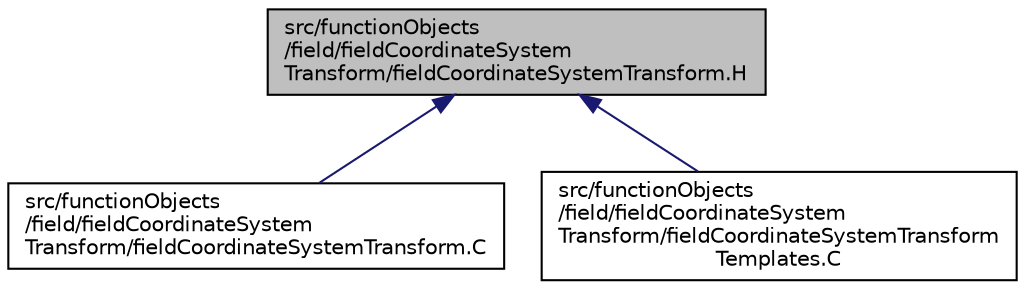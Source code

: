 digraph "src/functionObjects/field/fieldCoordinateSystemTransform/fieldCoordinateSystemTransform.H"
{
  bgcolor="transparent";
  edge [fontname="Helvetica",fontsize="10",labelfontname="Helvetica",labelfontsize="10"];
  node [fontname="Helvetica",fontsize="10",shape=record];
  Node1 [label="src/functionObjects\l/field/fieldCoordinateSystem\lTransform/fieldCoordinateSystemTransform.H",height=0.2,width=0.4,color="black", fillcolor="grey75", style="filled", fontcolor="black"];
  Node1 -> Node2 [dir="back",color="midnightblue",fontsize="10",style="solid",fontname="Helvetica"];
  Node2 [label="src/functionObjects\l/field/fieldCoordinateSystem\lTransform/fieldCoordinateSystemTransform.C",height=0.2,width=0.4,color="black",URL="$a06336.html"];
  Node1 -> Node3 [dir="back",color="midnightblue",fontsize="10",style="solid",fontname="Helvetica"];
  Node3 [label="src/functionObjects\l/field/fieldCoordinateSystem\lTransform/fieldCoordinateSystemTransform\lTemplates.C",height=0.2,width=0.4,color="black",URL="$a06338.html"];
}
